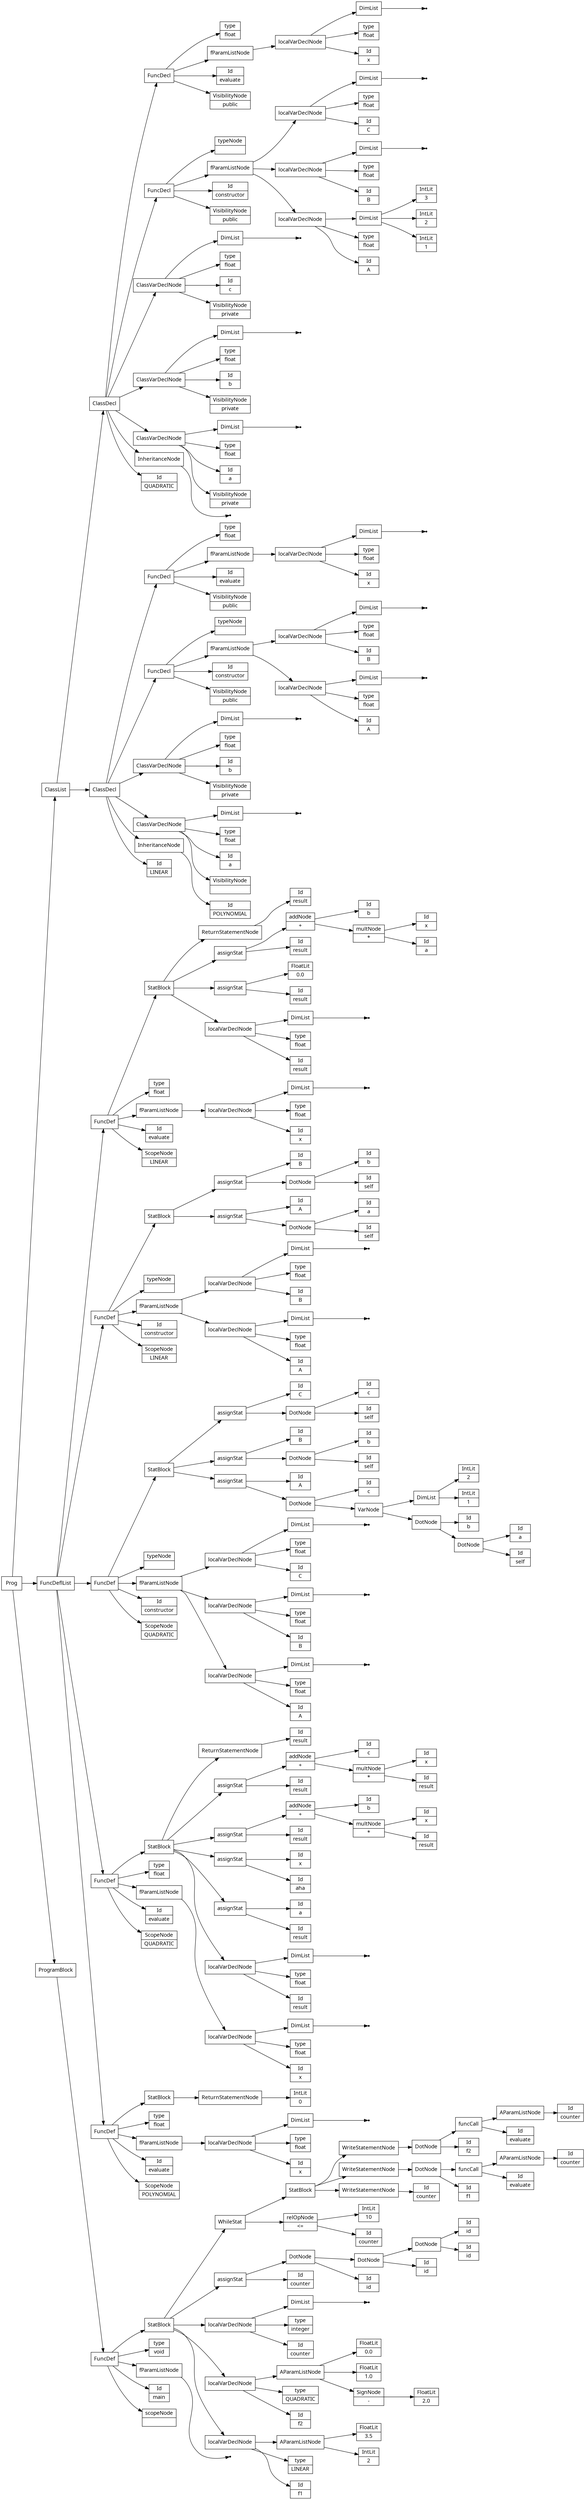 digraph AST {
node [shape=record];
 node [fontname=Sans];charset="UTF-8" splines=true splines=spline rankdir =LR ordering="out"
0[label="Id|LINEAR"];
2[label="Id|POLYNOMIAL"];
3[label="InheritanceNode"];
3->2;
4[label="VisibilityNode|"];
5[label="Id|a"];
6[label="type|float"];
none8[shape="point"];
9[label="DimList"];
9->none8;
10[label="ClassVarDeclNode"];
10->9;
10->6;
10->5;
10->4;
11[label="VisibilityNode|private"];
12[label="Id|b"];
13[label="type|float"];
none15[shape="point"];
16[label="DimList"];
16->none15;
17[label="ClassVarDeclNode"];
17->16;
17->13;
17->12;
17->11;
18[label="VisibilityNode|public"];
19[label="Id|constructor"];
21[label="Id|A"];
22[label="type|float"];
none24[shape="point"];
25[label="DimList"];
25->none24;
26[label="localVarDeclNode"];
26->25;
26->22;
26->21;
27[label="Id|B"];
28[label="type|float"];
none30[shape="point"];
31[label="DimList"];
31->none30;
32[label="localVarDeclNode"];
32->31;
32->28;
32->27;
33[label="fParamListNode"];
33->32;
33->26;
34[label="typeNode| "];
35[label="FuncDecl"];
35->34;
35->33;
35->19;
35->18;
36[label="VisibilityNode|public"];
37[label="Id|evaluate"];
39[label="Id|x"];
40[label="type|float"];
none42[shape="point"];
43[label="DimList"];
43->none42;
44[label="localVarDeclNode"];
44->43;
44->40;
44->39;
45[label="fParamListNode"];
45->44;
46[label="type|float"];
47[label="FuncDecl"];
47->46;
47->45;
47->37;
47->36;
48[label="ClassDecl"];
48->47;
48->35;
48->17;
48->10;
48->3;
48->0;
49[label="Id|QUADRATIC"];
none51[shape="point"];
52[label="InheritanceNode"];
52->none51;
53[label="VisibilityNode|private"];
54[label="Id|a"];
55[label="type|float"];
none57[shape="point"];
58[label="DimList"];
58->none57;
59[label="ClassVarDeclNode"];
59->58;
59->55;
59->54;
59->53;
60[label="VisibilityNode|private"];
61[label="Id|b"];
62[label="type|float"];
none64[shape="point"];
65[label="DimList"];
65->none64;
66[label="ClassVarDeclNode"];
66->65;
66->62;
66->61;
66->60;
67[label="VisibilityNode|private"];
68[label="Id|c"];
69[label="type|float"];
none71[shape="point"];
72[label="DimList"];
72->none71;
73[label="ClassVarDeclNode"];
73->72;
73->69;
73->68;
73->67;
74[label="VisibilityNode|public"];
75[label="Id|constructor"];
77[label="Id|A"];
78[label="type|float"];
80[label="IntLit|1"];
81[label="IntLit|2"];
82[label="IntLit|3"];
83[label="DimList"];
83->82;
83->81;
83->80;
84[label="localVarDeclNode"];
84->83;
84->78;
84->77;
85[label="Id|B"];
86[label="type|float"];
none88[shape="point"];
89[label="DimList"];
89->none88;
90[label="localVarDeclNode"];
90->89;
90->86;
90->85;
91[label="Id|C"];
92[label="type|float"];
none94[shape="point"];
95[label="DimList"];
95->none94;
96[label="localVarDeclNode"];
96->95;
96->92;
96->91;
97[label="fParamListNode"];
97->96;
97->90;
97->84;
98[label="typeNode| "];
99[label="FuncDecl"];
99->98;
99->97;
99->75;
99->74;
100[label="VisibilityNode|public"];
101[label="Id|evaluate"];
103[label="Id|x"];
104[label="type|float"];
none106[shape="point"];
107[label="DimList"];
107->none106;
108[label="localVarDeclNode"];
108->107;
108->104;
108->103;
109[label="fParamListNode"];
109->108;
110[label="type|float"];
111[label="FuncDecl"];
111->110;
111->109;
111->101;
111->100;
112[label="ClassDecl"];
112->111;
112->99;
112->73;
112->66;
112->59;
112->52;
112->49;
114[label="Id|evaluate"];
116[label="Id|x"];
117[label="type|float"];
none119[shape="point"];
120[label="DimList"];
120->none119;
121[label="localVarDeclNode"];
121->120;
121->117;
121->116;
122[label="fParamListNode"];
122->121;
123[label="type|float"];
125[label="IntLit|0"];
126[label="ReturnStatementNode"];
126->125;
127[label="StatBlock"];
127->126;
128[label="FuncDef"];
113[label="ScopeNode|POLYNOMIAL"];
128->127;
128->123;
128->122;
128->114;
128->113;
130[label="Id|evaluate"];
132[label="Id|x"];
133[label="type|float"];
none135[shape="point"];
136[label="DimList"];
136->none135;
137[label="localVarDeclNode"];
137->136;
137->133;
137->132;
138[label="fParamListNode"];
138->137;
139[label="type|float"];
141[label="Id|result"];
142[label="type|float"];
none144[shape="point"];
145[label="DimList"];
145->none144;
146[label="localVarDeclNode"];
146->145;
146->142;
146->141;
147[label="Id|result"];
148[label="Id|a"];
149[label="assignStat"];
149->148;
149->147;
150[label="Id|aha"];
151[label="Id|x"];
152[label="assignStat"];
152->151;
152->150;
153[label="Id|result"];
154[label="Id|result"];
155[label="multNode|*"];
156[label="Id|x"];
155->156;
155->154;
157[label="addNode|+"];
158[label="Id|b"];
157->158;
157->155;
159[label="assignStat"];
159->157;
159->153;
160[label="Id|result"];
161[label="Id|result"];
162[label="multNode|*"];
163[label="Id|x"];
162->163;
162->161;
164[label="addNode|+"];
165[label="Id|c"];
164->165;
164->162;
166[label="assignStat"];
166->164;
166->160;
167[label="Id|result"];
168[label="ReturnStatementNode"];
168->167;
169[label="StatBlock"];
169->168;
169->166;
169->159;
169->152;
169->149;
169->146;
170[label="FuncDef"];
129[label="ScopeNode|QUADRATIC"];
170->169;
170->139;
170->138;
170->130;
170->129;
172[label="Id|constructor"];
174[label="Id|A"];
175[label="type|float"];
none177[shape="point"];
178[label="DimList"];
178->none177;
179[label="localVarDeclNode"];
179->178;
179->175;
179->174;
180[label="Id|B"];
181[label="type|float"];
none183[shape="point"];
184[label="DimList"];
184->none183;
185[label="localVarDeclNode"];
185->184;
185->181;
185->180;
186[label="Id|C"];
187[label="type|float"];
none189[shape="point"];
190[label="DimList"];
190->none189;
191[label="localVarDeclNode"];
191->190;
191->187;
191->186;
192[label="fParamListNode"];
192->191;
192->185;
192->179;
193[label="typeNode| "];
195[label="Id|self"];
196[label="Id|a"];
197[label="DotNode"];
197->196;
197->195;
198[label="Id|b"];
199[label="DotNode"];
199->198;
199->197;
201[label="IntLit|1"];
202[label="IntLit|2"];
203[label="DimList"];
203->202;
203->201;
204[label="VarNode"];
204->203;
204->199;
205[label="Id|c"];
206[label="DotNode"];
206->205;
206->204;
207[label="Id|A"];
208[label="assignStat"];
208->207;
208->206;
209[label="Id|self"];
210[label="Id|b"];
211[label="DotNode"];
211->210;
211->209;
212[label="Id|B"];
213[label="assignStat"];
213->212;
213->211;
214[label="Id|self"];
215[label="Id|c"];
216[label="DotNode"];
216->215;
216->214;
217[label="Id|C"];
218[label="assignStat"];
218->217;
218->216;
219[label="StatBlock"];
219->218;
219->213;
219->208;
220[label="FuncDef"];
171[label="ScopeNode|QUADRATIC"];
220->219;
220->193;
220->192;
220->172;
220->171;
222[label="Id|constructor"];
224[label="Id|A"];
225[label="type|float"];
none227[shape="point"];
228[label="DimList"];
228->none227;
229[label="localVarDeclNode"];
229->228;
229->225;
229->224;
230[label="Id|B"];
231[label="type|float"];
none233[shape="point"];
234[label="DimList"];
234->none233;
235[label="localVarDeclNode"];
235->234;
235->231;
235->230;
236[label="fParamListNode"];
236->235;
236->229;
237[label="typeNode| "];
239[label="Id|self"];
240[label="Id|a"];
241[label="DotNode"];
241->240;
241->239;
242[label="Id|A"];
243[label="assignStat"];
243->242;
243->241;
244[label="Id|self"];
245[label="Id|b"];
246[label="DotNode"];
246->245;
246->244;
247[label="Id|B"];
248[label="assignStat"];
248->247;
248->246;
249[label="StatBlock"];
249->248;
249->243;
250[label="FuncDef"];
221[label="ScopeNode|LINEAR"];
250->249;
250->237;
250->236;
250->222;
250->221;
252[label="Id|evaluate"];
254[label="Id|x"];
255[label="type|float"];
none257[shape="point"];
258[label="DimList"];
258->none257;
259[label="localVarDeclNode"];
259->258;
259->255;
259->254;
260[label="fParamListNode"];
260->259;
261[label="type|float"];
263[label="Id|result"];
264[label="type|float"];
none266[shape="point"];
267[label="DimList"];
267->none266;
268[label="localVarDeclNode"];
268->267;
268->264;
268->263;
269[label="Id|result"];
270[label="FloatLit|0.0"];
271[label="assignStat"];
271->270;
271->269;
272[label="Id|result"];
273[label="Id|a"];
274[label="multNode|*"];
275[label="Id|x"];
274->275;
274->273;
276[label="addNode|+"];
277[label="Id|b"];
276->277;
276->274;
278[label="assignStat"];
278->276;
278->272;
279[label="Id|result"];
280[label="ReturnStatementNode"];
280->279;
281[label="StatBlock"];
281->280;
281->278;
281->271;
281->268;
282[label="FuncDef"];
251[label="ScopeNode|LINEAR"];
282->281;
282->261;
282->260;
282->252;
282->251;
284[label="scopeNode| "];
none286[shape="point"];
287[label="fParamListNode"];
287->none286;
288[label="type|void"];
290[label="Id|f1"];
291[label="type|LINEAR"];
293[label="IntLit|2"];
294[label="FloatLit|3.5"];
295[label="AParamListNode"];
295->294;
295->293;
296[label="localVarDeclNode"];
296->295;
296->291;
296->290;
297[label="Id|f2"];
298[label="type|QUADRATIC"];
300[label="SignNode|-"];
301[label="FloatLit|2.0"];
300->301;
302[label="FloatLit|1.0"];
303[label="FloatLit|0.0"];
304[label="AParamListNode"];
304->303;
304->302;
304->300;
305[label="localVarDeclNode"];
305->304;
305->298;
305->297;
306[label="Id|counter"];
307[label="type|integer"];
none309[shape="point"];
310[label="DimList"];
310->none309;
311[label="localVarDeclNode"];
311->310;
311->307;
311->306;
312[label="Id|counter"];
313[label="Id|id"];
314[label="Id|id"];
315[label="Id|id"];
316[label="Id|id"];
317[label="DotNode"];
317->316;
317->315;
318[label="DotNode"];
318->317;
318->314;
319[label="DotNode"];
319->318;
319->313;
320[label="assignStat"];
320->319;
320->312;
321[label="Id|counter"];
322[label="relOpNode|\<="];
323[label="IntLit|10"];
322->323;
322->321;
325[label="Id|counter"];
326[label="WriteStatementNode"];
326->325;
327[label="Id|f1"];
328[label="Id|evaluate"];
330[label="Id|counter"];
331[label="AParamListNode"];
331->330;
332[label="funcCall"];
332->331;
332->328;
333[label="DotNode"];
333->332;
333->327;
334[label="WriteStatementNode"];
334->333;
335[label="Id|f2"];
336[label="Id|evaluate"];
338[label="Id|counter"];
339[label="AParamListNode"];
339->338;
340[label="funcCall"];
340->339;
340->336;
341[label="DotNode"];
341->340;
341->335;
342[label="WriteStatementNode"];
342->341;
343[label="StatBlock"];
343->342;
343->334;
343->326;
344[label="WhileStat"];
344->343;
344->322;
345[label="StatBlock"];
345->344;
345->320;
345->311;
345->305;
345->296;
346[label="FuncDef"];
283[label="Id|main"];
346->345;
346->288;
346->287;
346->283;
346->284;
347[label="ClassList"];
348[label="FuncDeflList"];
349[label="Prog"];
350[label="ProgramBlock"];
350->346;
348->282;
348->250;
348->220;
348->170;
348->128;
347->112;
347->48;
349->347;
349->348;
349->350;
}